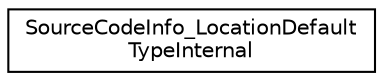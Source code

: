 digraph "类继承关系图"
{
 // LATEX_PDF_SIZE
  edge [fontname="Helvetica",fontsize="10",labelfontname="Helvetica",labelfontsize="10"];
  node [fontname="Helvetica",fontsize="10",shape=record];
  rankdir="LR";
  Node0 [label="SourceCodeInfo_LocationDefault\lTypeInternal",height=0.2,width=0.4,color="black", fillcolor="white", style="filled",URL="$structSourceCodeInfo__LocationDefaultTypeInternal.html",tooltip=" "];
}
